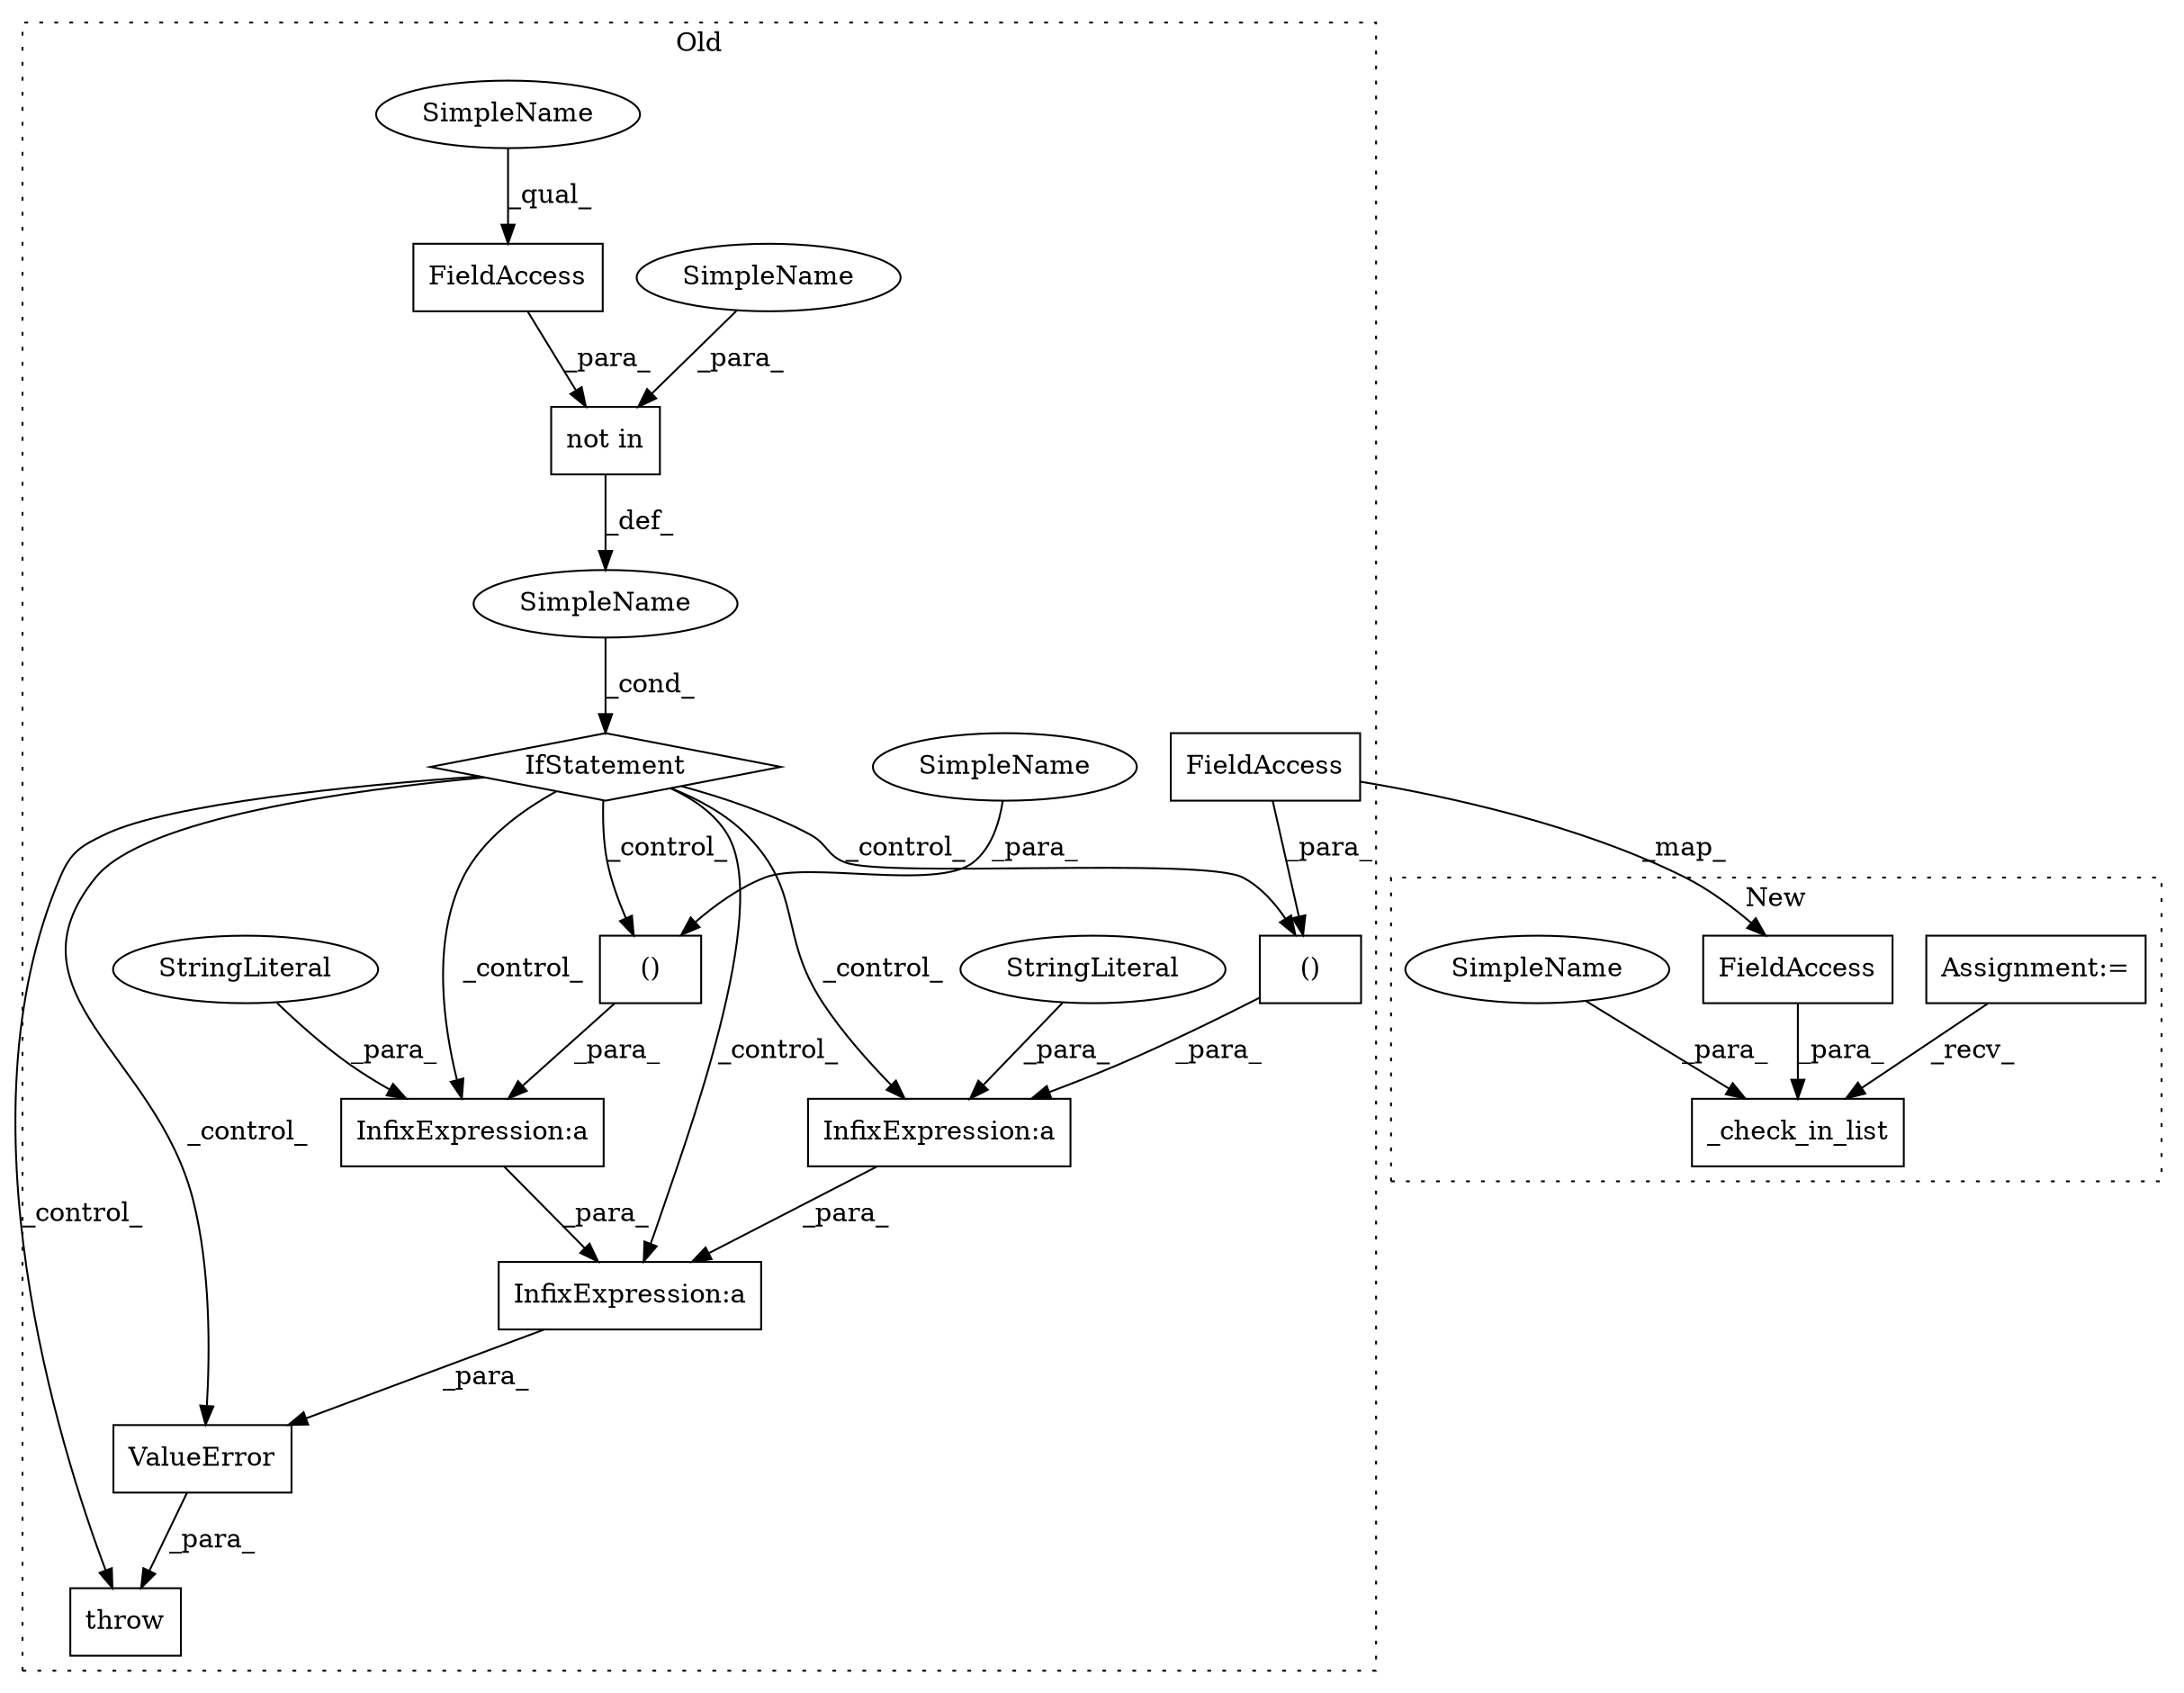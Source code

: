 digraph G {
subgraph cluster0 {
1 [label="not in" a="108" s="31761" l="22" shape="box"];
3 [label="IfStatement" a="25" s="31753,31783" l="8,2" shape="diamond"];
4 [label="SimpleName" a="42" s="" l="" shape="ellipse"];
5 [label="throw" a="53" s="31793" l="6" shape="box"];
6 [label="ValueError" a="32" s="31799,31962" l="11,1" shape="box"];
8 [label="InfixExpression:a" a="27" s="31848" l="10" shape="box"];
9 [label="StringLiteral" a="45" s="31811" l="37" shape="ellipse"];
10 [label="()" a="106" s="31858" l="25" shape="box"];
11 [label="FieldAccess" a="22" s="31770" l="13" shape="box"];
12 [label="FieldAccess" a="22" s="31947" l="13" shape="box"];
14 [label="InfixExpression:a" a="27" s="31885" l="3" shape="box"];
15 [label="()" a="106" s="31923" l="37" shape="box"];
16 [label="InfixExpression:a" a="27" s="31913" l="10" shape="box"];
17 [label="StringLiteral" a="45" s="31889" l="24" shape="ellipse"];
18 [label="SimpleName" a="42" s="31882" l="1" shape="ellipse"];
19 [label="SimpleName" a="42" s="31761" l="1" shape="ellipse"];
21 [label="SimpleName" a="42" s="31770" l="4" shape="ellipse"];
label = "Old";
style="dotted";
}
subgraph cluster1 {
2 [label="_check_in_list" a="32" s="31114,31144" l="15,1" shape="box"];
7 [label="Assignment:=" a="7" s="31080" l="5" shape="box"];
13 [label="FieldAccess" a="22" s="31129" l="13" shape="box"];
20 [label="SimpleName" a="42" s="31143" l="1" shape="ellipse"];
label = "New";
style="dotted";
}
1 -> 4 [label="_def_"];
3 -> 10 [label="_control_"];
3 -> 16 [label="_control_"];
3 -> 8 [label="_control_"];
3 -> 6 [label="_control_"];
3 -> 14 [label="_control_"];
3 -> 5 [label="_control_"];
3 -> 15 [label="_control_"];
4 -> 3 [label="_cond_"];
6 -> 5 [label="_para_"];
7 -> 2 [label="_recv_"];
8 -> 14 [label="_para_"];
9 -> 8 [label="_para_"];
10 -> 8 [label="_para_"];
11 -> 1 [label="_para_"];
12 -> 13 [label="_map_"];
12 -> 15 [label="_para_"];
13 -> 2 [label="_para_"];
14 -> 6 [label="_para_"];
15 -> 16 [label="_para_"];
16 -> 14 [label="_para_"];
17 -> 16 [label="_para_"];
18 -> 10 [label="_para_"];
19 -> 1 [label="_para_"];
20 -> 2 [label="_para_"];
21 -> 11 [label="_qual_"];
}